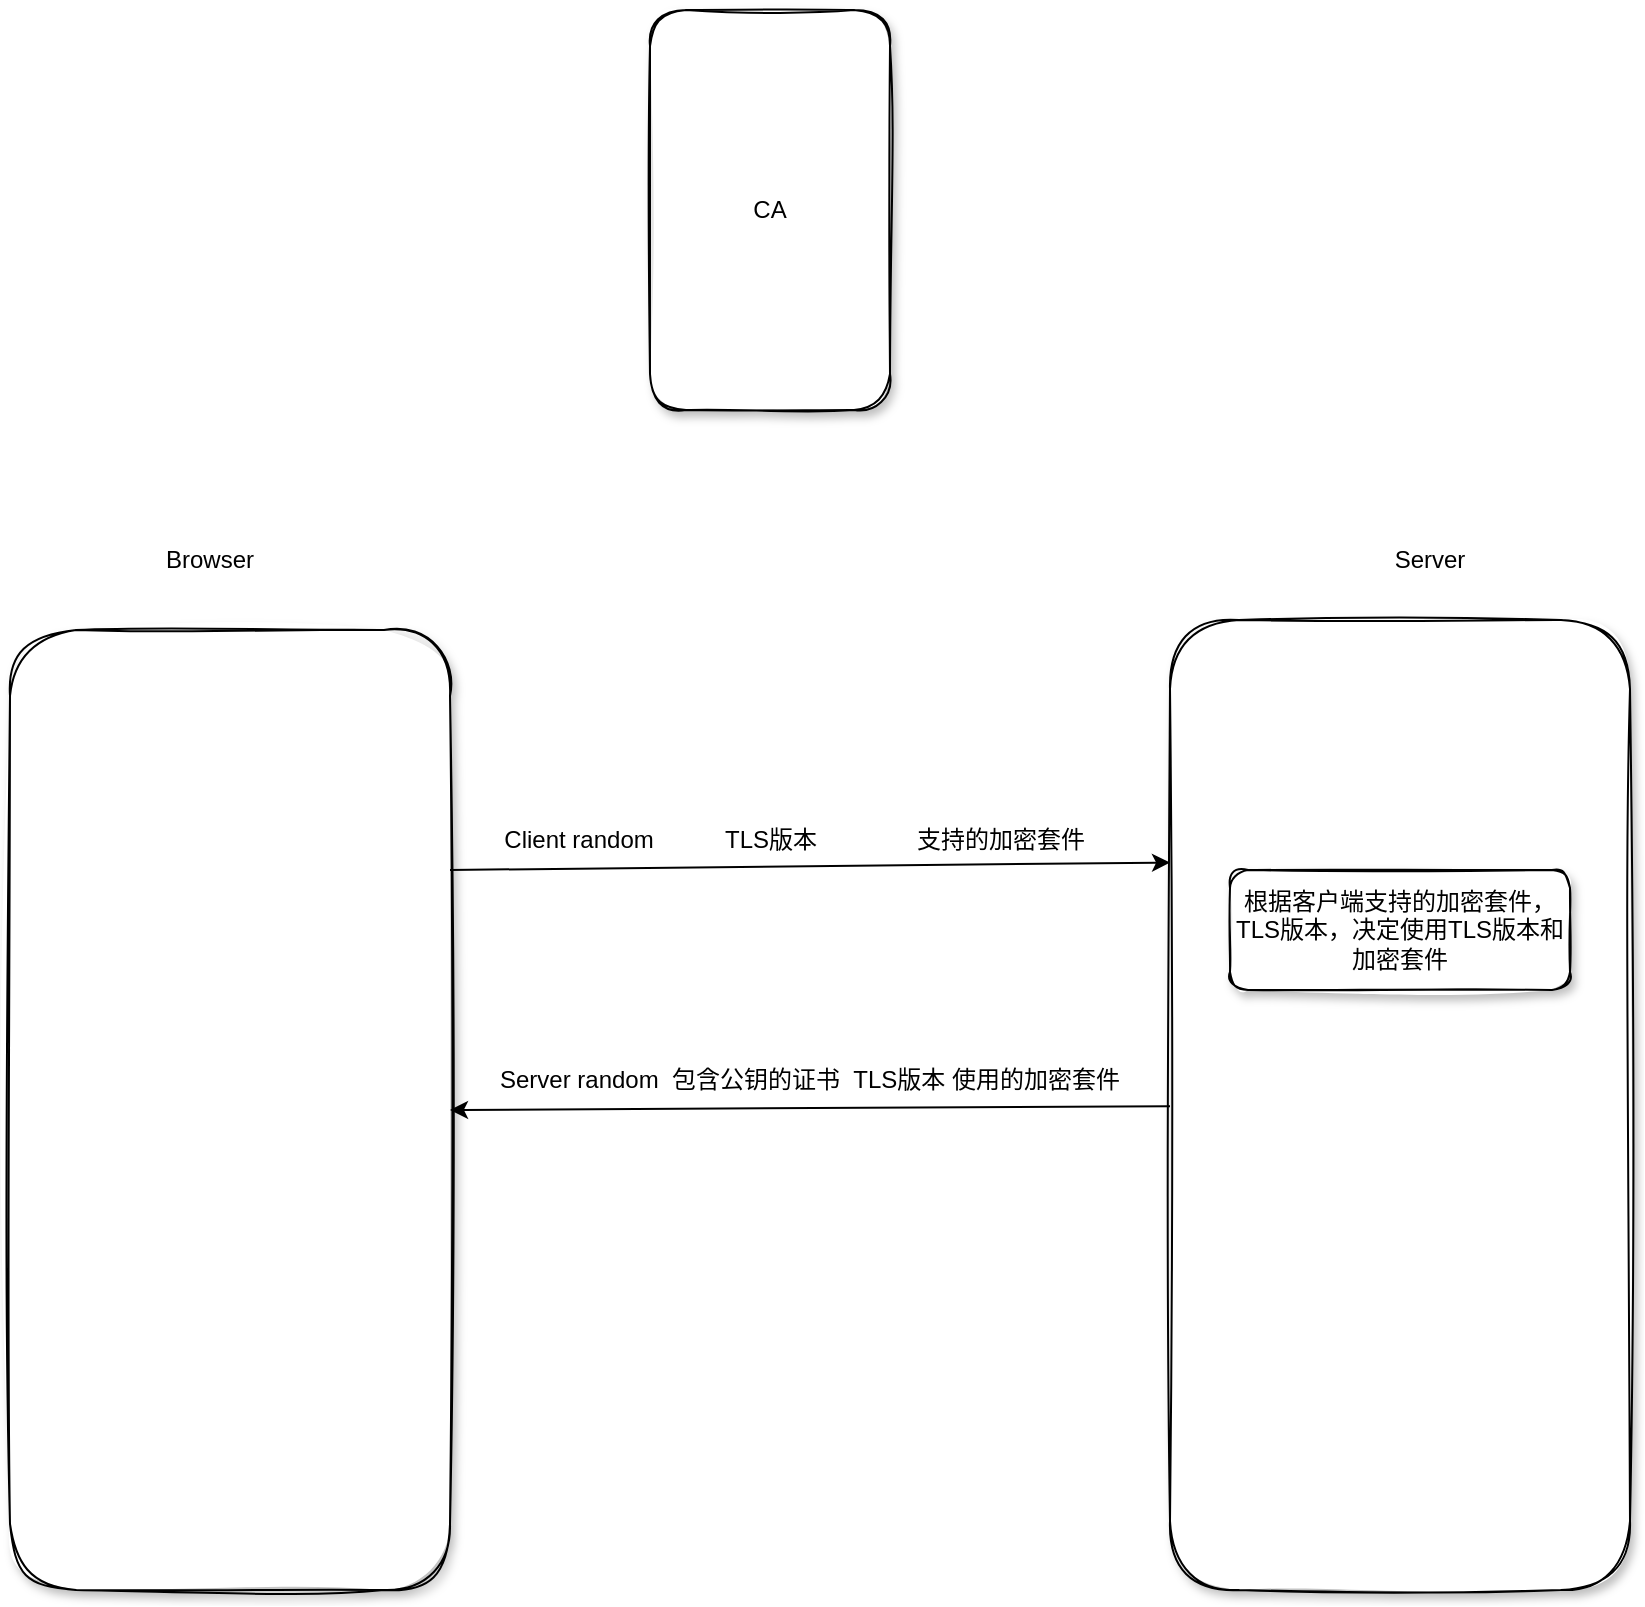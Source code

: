 <mxfile version="20.2.2" type="github">
  <diagram name="第 1 页" id="ejHZZwVxkcxiUhgQxFvp">
    <mxGraphModel dx="944" dy="579" grid="1" gridSize="10" guides="1" tooltips="1" connect="1" arrows="1" fold="1" page="1" pageScale="1" pageWidth="827" pageHeight="1169" math="0" shadow="0">
      <root>
        <mxCell id="0" />
        <mxCell id="1" parent="0" />
        <mxCell id="8DuH4D30n_TOJNGaP2V3-1" value="" style="rounded=1;whiteSpace=wrap;html=1;sketch=1;curveFitting=1;jiggle=2;shadow=1;glass=0;" parent="1" vertex="1">
          <mxGeometry x="130" y="340" width="220" height="480" as="geometry" />
        </mxCell>
        <mxCell id="YwsV2tQjAxOrFVRIQESy-1" style="rounded=0;orthogonalLoop=1;jettySize=auto;html=1;entryX=1;entryY=0.5;entryDx=0;entryDy=0;" edge="1" parent="1" source="8DuH4D30n_TOJNGaP2V3-2" target="8DuH4D30n_TOJNGaP2V3-1">
          <mxGeometry relative="1" as="geometry">
            <mxPoint x="490" y="650" as="targetPoint" />
          </mxGeometry>
        </mxCell>
        <mxCell id="8DuH4D30n_TOJNGaP2V3-2" value="" style="rounded=1;whiteSpace=wrap;html=1;shadow=1;glass=0;sketch=1;" parent="1" vertex="1">
          <mxGeometry x="710" y="335" width="230" height="485" as="geometry" />
        </mxCell>
        <mxCell id="8DuH4D30n_TOJNGaP2V3-3" value="Browser" style="text;html=1;strokeColor=none;fillColor=none;align=center;verticalAlign=middle;whiteSpace=wrap;rounded=0;" parent="1" vertex="1">
          <mxGeometry x="200" y="290" width="60" height="30" as="geometry" />
        </mxCell>
        <mxCell id="8DuH4D30n_TOJNGaP2V3-4" value="Server" style="text;html=1;strokeColor=none;fillColor=none;align=center;verticalAlign=middle;whiteSpace=wrap;rounded=0;" parent="1" vertex="1">
          <mxGeometry x="810" y="290" width="60" height="30" as="geometry" />
        </mxCell>
        <mxCell id="8DuH4D30n_TOJNGaP2V3-5" value="&lt;div style=&quot;&quot;&gt;&lt;span style=&quot;background-color: initial;&quot;&gt;CA&lt;/span&gt;&lt;/div&gt;" style="rounded=1;whiteSpace=wrap;html=1;shadow=1;glass=0;sketch=1;align=center;" parent="1" vertex="1">
          <mxGeometry x="450" y="30" width="120" height="200" as="geometry" />
        </mxCell>
        <mxCell id="8DuH4D30n_TOJNGaP2V3-6" value="" style="endArrow=classic;html=1;rounded=0;exitX=1;exitY=0.25;exitDx=0;exitDy=0;entryX=0;entryY=0.25;entryDx=0;entryDy=0;" parent="1" source="8DuH4D30n_TOJNGaP2V3-1" target="8DuH4D30n_TOJNGaP2V3-2" edge="1">
          <mxGeometry width="50" height="50" relative="1" as="geometry">
            <mxPoint x="390" y="270" as="sourcePoint" />
            <mxPoint x="440" y="220" as="targetPoint" />
          </mxGeometry>
        </mxCell>
        <mxCell id="8DuH4D30n_TOJNGaP2V3-7" value="Client random" style="text;html=1;align=center;verticalAlign=middle;resizable=0;points=[];autosize=1;strokeColor=none;fillColor=none;" parent="1" vertex="1">
          <mxGeometry x="364" y="430" width="100" height="30" as="geometry" />
        </mxCell>
        <mxCell id="8DuH4D30n_TOJNGaP2V3-8" value="TLS版本" style="text;html=1;align=center;verticalAlign=middle;resizable=0;points=[];autosize=1;strokeColor=none;fillColor=none;rotation=0;" parent="1" vertex="1">
          <mxGeometry x="475" y="430" width="70" height="30" as="geometry" />
        </mxCell>
        <mxCell id="8DuH4D30n_TOJNGaP2V3-9" value="支持的加密套件" style="text;html=1;align=center;verticalAlign=middle;resizable=0;points=[];autosize=1;strokeColor=none;fillColor=none;" parent="1" vertex="1">
          <mxGeometry x="570" y="430" width="110" height="30" as="geometry" />
        </mxCell>
        <mxCell id="8DuH4D30n_TOJNGaP2V3-10" value="根据客户端支持的加密套件，TLS版本，决定使用TLS版本和加密套件" style="rounded=1;whiteSpace=wrap;html=1;shadow=1;glass=0;sketch=1;" parent="1" vertex="1">
          <mxGeometry x="740" y="460" width="170" height="60" as="geometry" />
        </mxCell>
        <mxCell id="YwsV2tQjAxOrFVRIQESy-3" value="Server random&amp;nbsp; 包含公钥的证书&amp;nbsp; TLS版本 使用的加密套件" style="text;html=1;strokeColor=none;fillColor=none;align=center;verticalAlign=middle;whiteSpace=wrap;rounded=0;shadow=0;sketch=0;" vertex="1" parent="1">
          <mxGeometry x="330" y="550" width="400" height="30" as="geometry" />
        </mxCell>
      </root>
    </mxGraphModel>
  </diagram>
</mxfile>
